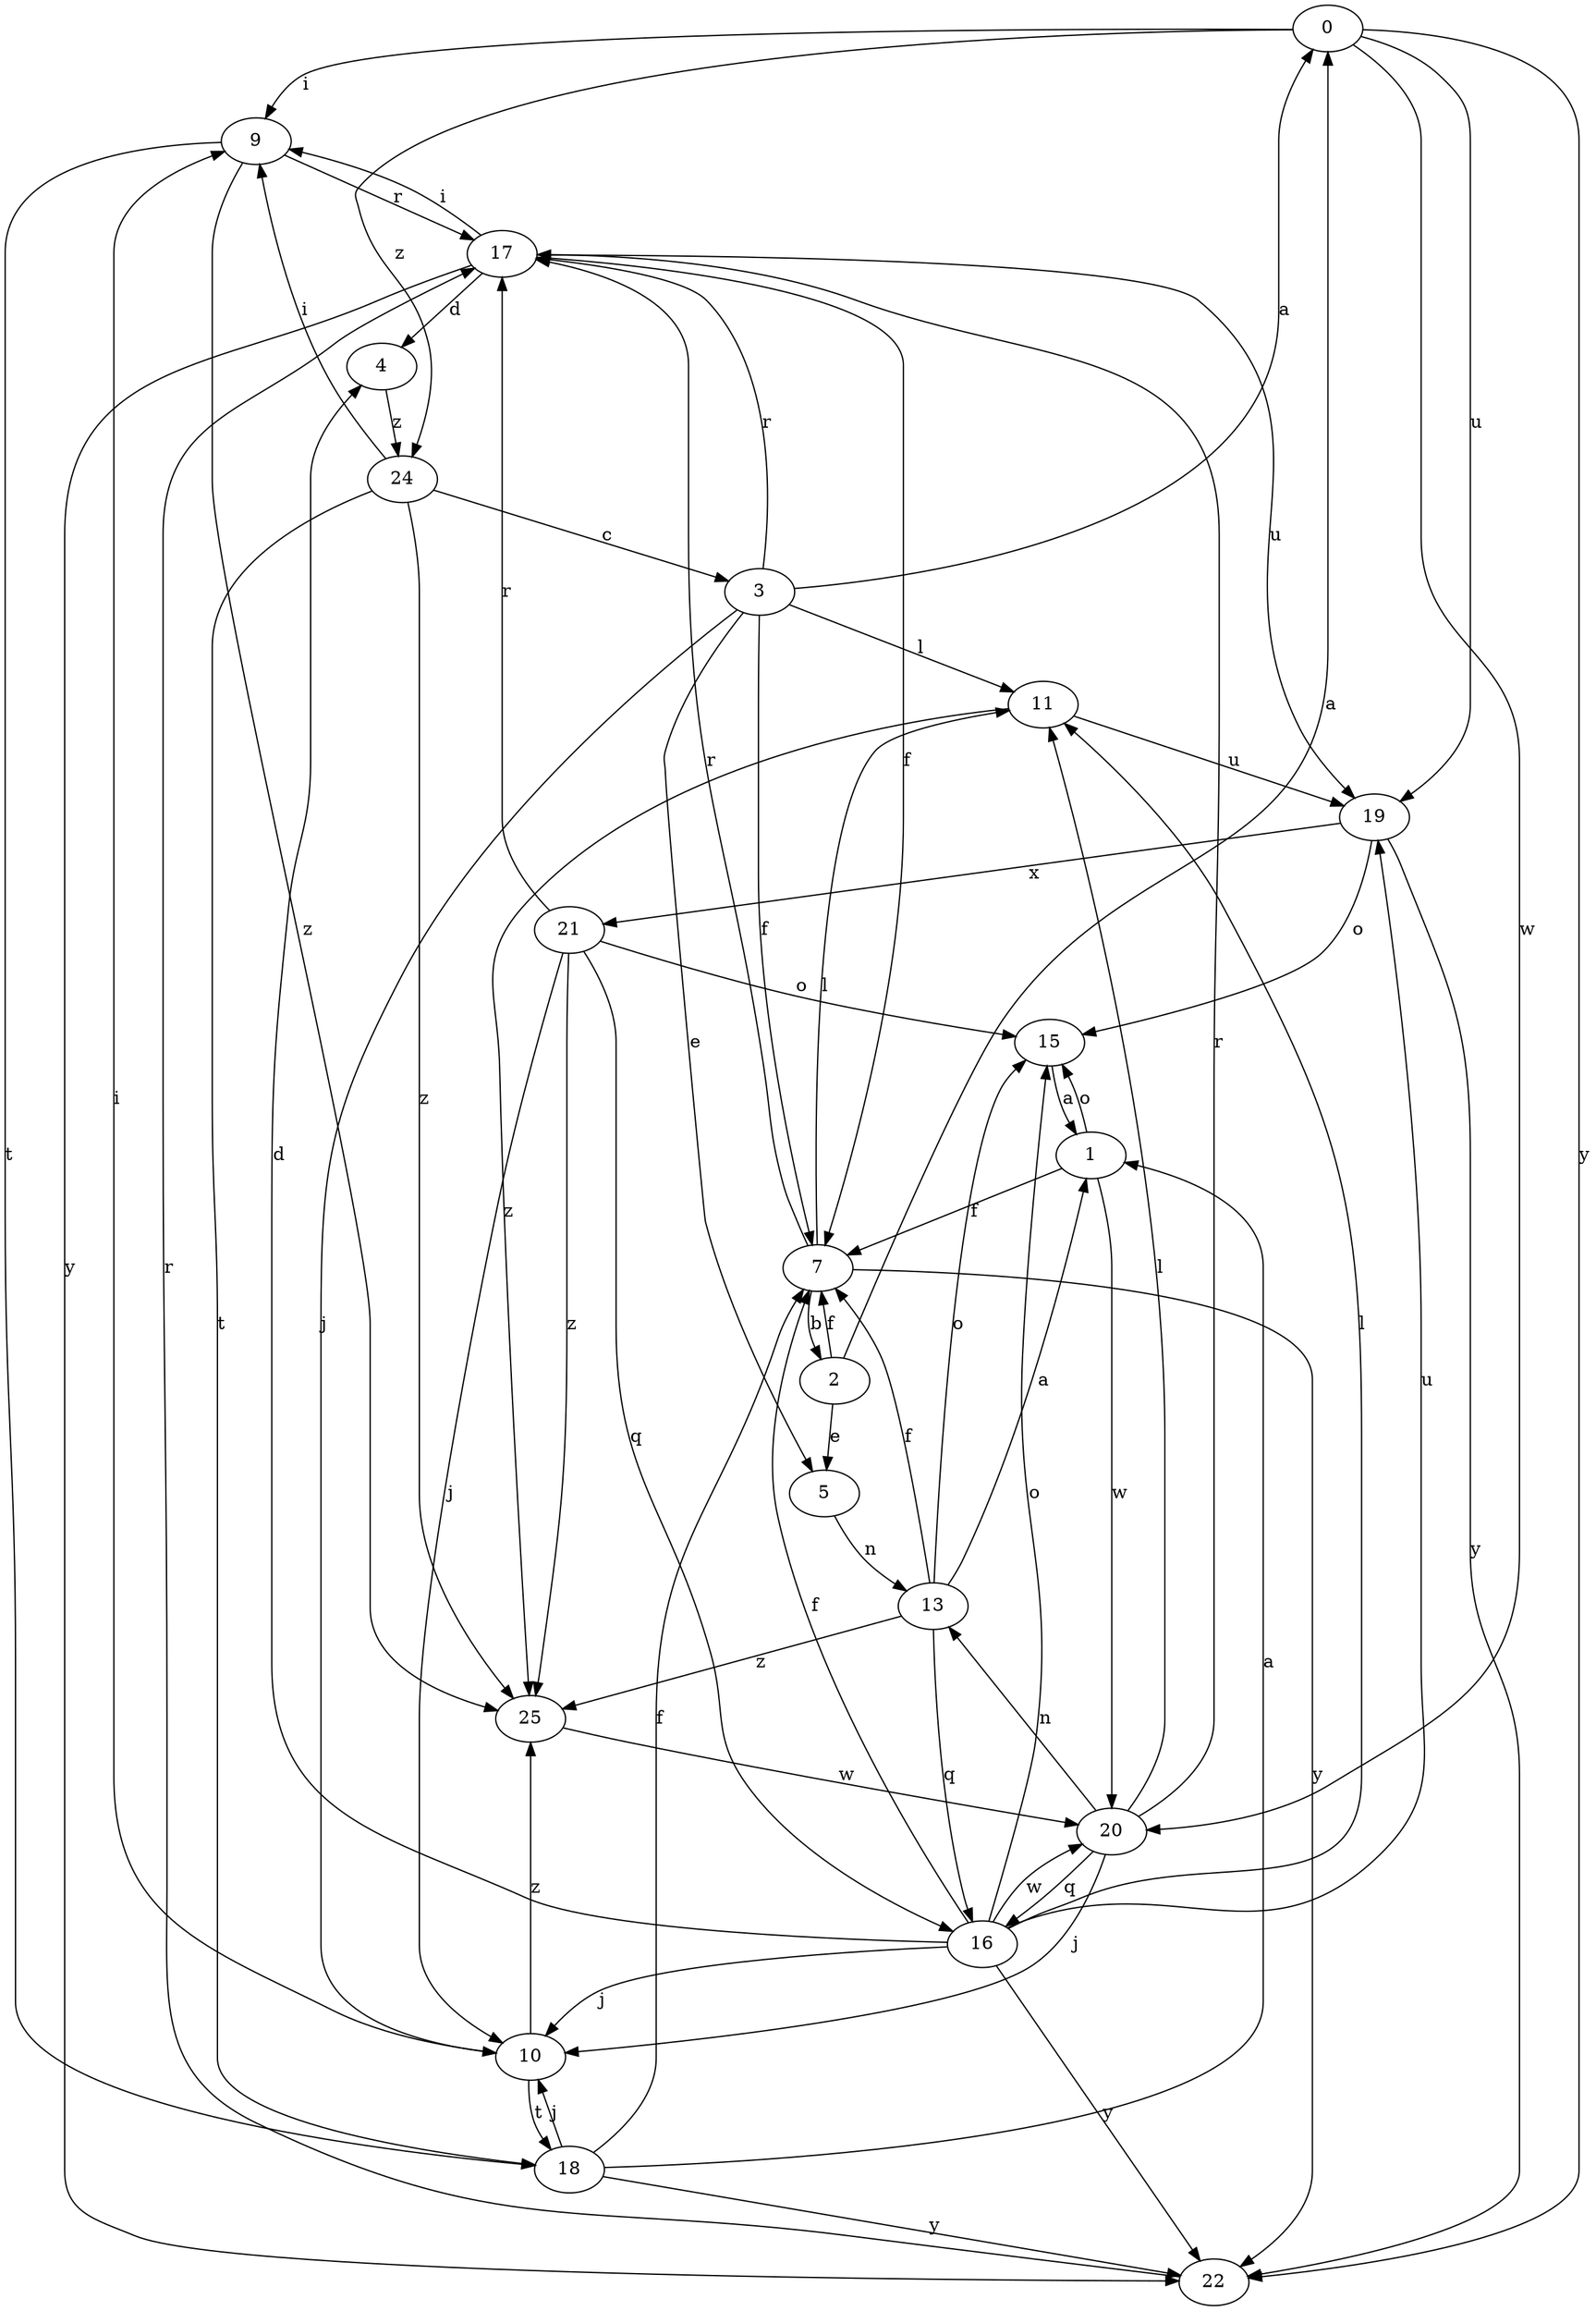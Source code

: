 strict digraph  {
0;
1;
2;
3;
4;
5;
7;
9;
10;
11;
13;
15;
16;
17;
18;
19;
20;
21;
22;
24;
25;
0 -> 9  [label=i];
0 -> 19  [label=u];
0 -> 20  [label=w];
0 -> 22  [label=y];
0 -> 24  [label=z];
1 -> 7  [label=f];
1 -> 15  [label=o];
1 -> 20  [label=w];
2 -> 0  [label=a];
2 -> 5  [label=e];
2 -> 7  [label=f];
3 -> 0  [label=a];
3 -> 5  [label=e];
3 -> 7  [label=f];
3 -> 10  [label=j];
3 -> 11  [label=l];
3 -> 17  [label=r];
4 -> 24  [label=z];
5 -> 13  [label=n];
7 -> 2  [label=b];
7 -> 11  [label=l];
7 -> 17  [label=r];
7 -> 22  [label=y];
9 -> 17  [label=r];
9 -> 18  [label=t];
9 -> 25  [label=z];
10 -> 9  [label=i];
10 -> 18  [label=t];
10 -> 25  [label=z];
11 -> 19  [label=u];
11 -> 25  [label=z];
13 -> 1  [label=a];
13 -> 7  [label=f];
13 -> 15  [label=o];
13 -> 16  [label=q];
13 -> 25  [label=z];
15 -> 1  [label=a];
16 -> 4  [label=d];
16 -> 7  [label=f];
16 -> 10  [label=j];
16 -> 11  [label=l];
16 -> 15  [label=o];
16 -> 19  [label=u];
16 -> 20  [label=w];
16 -> 22  [label=y];
17 -> 4  [label=d];
17 -> 7  [label=f];
17 -> 9  [label=i];
17 -> 19  [label=u];
17 -> 22  [label=y];
18 -> 1  [label=a];
18 -> 7  [label=f];
18 -> 10  [label=j];
18 -> 22  [label=y];
19 -> 15  [label=o];
19 -> 21  [label=x];
19 -> 22  [label=y];
20 -> 10  [label=j];
20 -> 11  [label=l];
20 -> 13  [label=n];
20 -> 16  [label=q];
20 -> 17  [label=r];
21 -> 10  [label=j];
21 -> 15  [label=o];
21 -> 16  [label=q];
21 -> 17  [label=r];
21 -> 25  [label=z];
22 -> 17  [label=r];
24 -> 3  [label=c];
24 -> 9  [label=i];
24 -> 18  [label=t];
24 -> 25  [label=z];
25 -> 20  [label=w];
}
